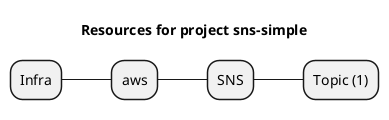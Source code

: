 @startmindmap
title Resources for project sns-simple
skinparam monochrome true
+ Infra
++ aws
+++ SNS
++++ Topic (1)
@endmindmap
